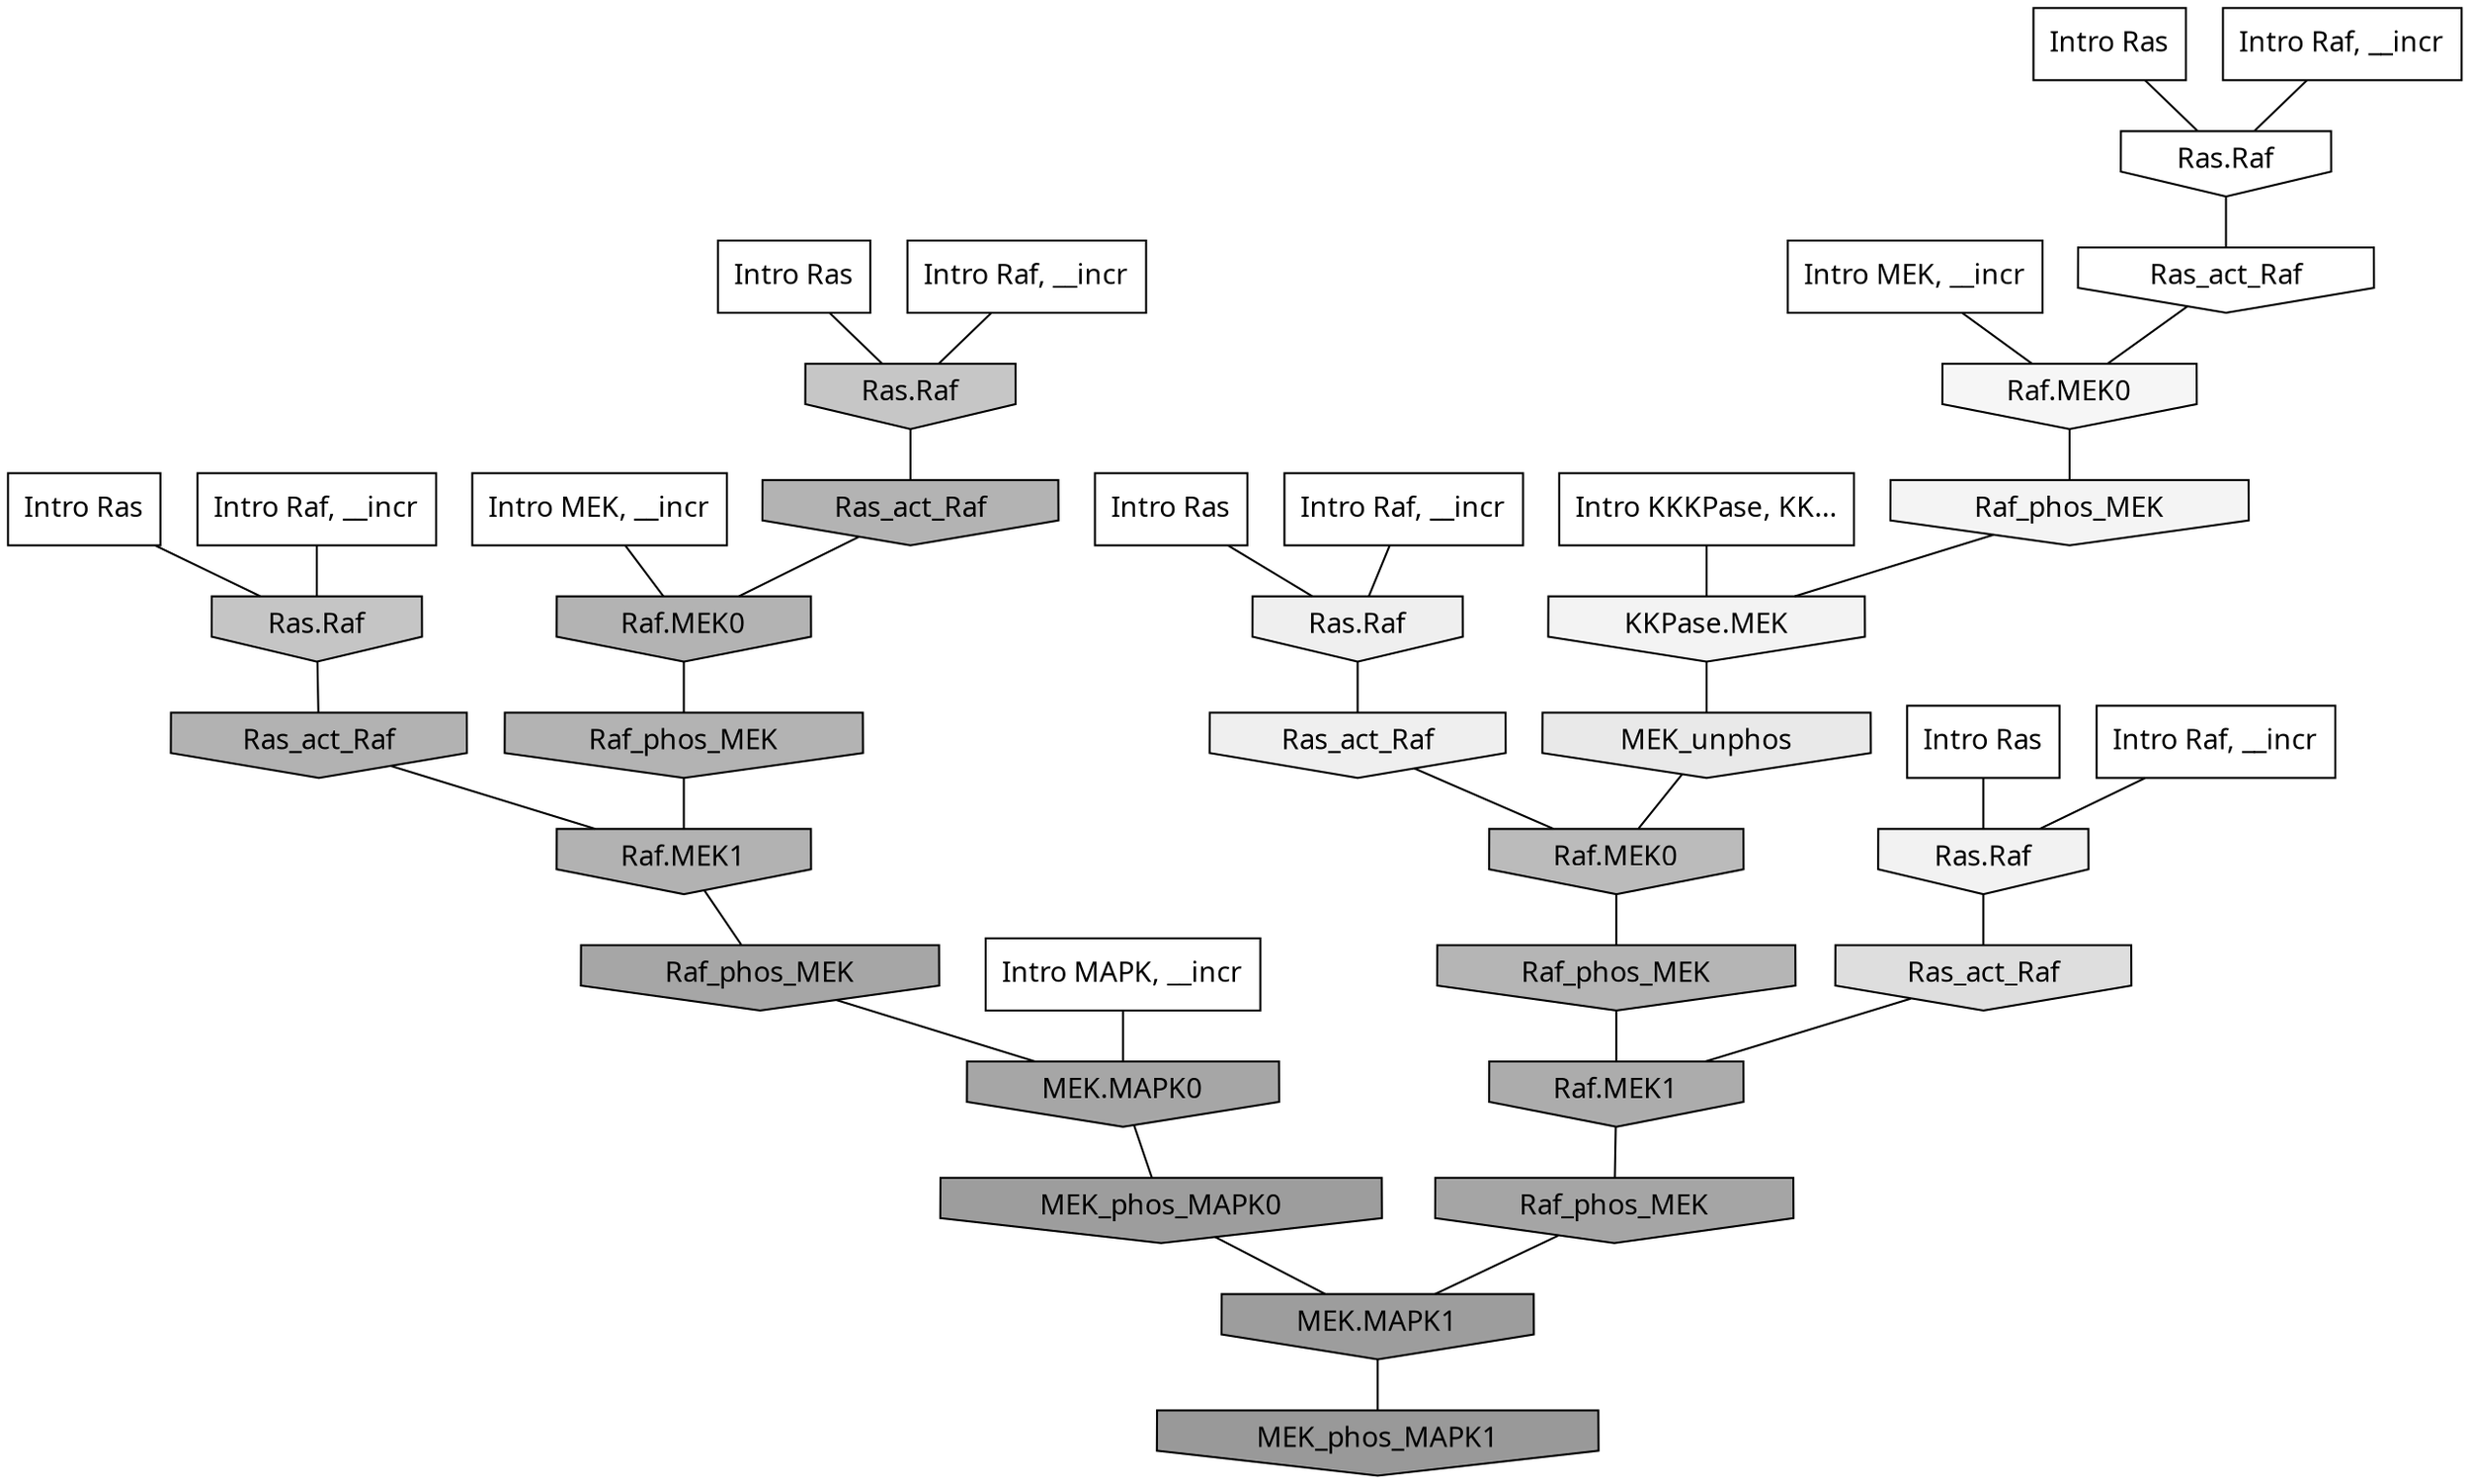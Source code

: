 digraph G{
  rankdir="TB";
  ranksep=0.30;
  node [fontname="CMU Serif"];
  edge [fontname="CMU Serif"];
  
  3 [label="Intro Ras", shape=rectangle, style=filled, fillcolor="0.000 0.000 1.000"]
  
  11 [label="Intro Ras", shape=rectangle, style=filled, fillcolor="0.000 0.000 1.000"]
  
  30 [label="Intro Ras", shape=rectangle, style=filled, fillcolor="0.000 0.000 1.000"]
  
  33 [label="Intro Ras", shape=rectangle, style=filled, fillcolor="0.000 0.000 1.000"]
  
  64 [label="Intro Ras", shape=rectangle, style=filled, fillcolor="0.000 0.000 1.000"]
  
  212 [label="Intro Raf, __incr", shape=rectangle, style=filled, fillcolor="0.000 0.000 1.000"]
  
  722 [label="Intro Raf, __incr", shape=rectangle, style=filled, fillcolor="0.000 0.000 1.000"]
  
  912 [label="Intro Raf, __incr", shape=rectangle, style=filled, fillcolor="0.000 0.000 1.000"]
  
  930 [label="Intro Raf, __incr", shape=rectangle, style=filled, fillcolor="0.000 0.000 1.000"]
  
  980 [label="Intro Raf, __incr", shape=rectangle, style=filled, fillcolor="0.000 0.000 1.000"]
  
  1820 [label="Intro MEK, __incr", shape=rectangle, style=filled, fillcolor="0.000 0.000 1.000"]
  
  2066 [label="Intro MEK, __incr", shape=rectangle, style=filled, fillcolor="0.000 0.000 1.000"]
  
  2491 [label="Intro MAPK, __incr", shape=rectangle, style=filled, fillcolor="0.000 0.000 1.000"]
  
  3102 [label="Intro KKKPase, KK...", shape=rectangle, style=filled, fillcolor="0.000 0.000 1.000"]
  
  3223 [label="Ras.Raf", shape=invhouse, style=filled, fillcolor="0.000 0.000 1.000"]
  
  3324 [label="Ras_act_Raf", shape=invhouse, style=filled, fillcolor="0.000 0.000 0.998"]
  
  3595 [label="Raf.MEK0", shape=invhouse, style=filled, fillcolor="0.000 0.000 0.962"]
  
  3681 [label="Raf_phos_MEK", shape=invhouse, style=filled, fillcolor="0.000 0.000 0.954"]
  
  3684 [label="KKPase.MEK", shape=invhouse, style=filled, fillcolor="0.000 0.000 0.953"]
  
  3779 [label="Ras.Raf", shape=invhouse, style=filled, fillcolor="0.000 0.000 0.946"]
  
  3946 [label="Ras.Raf", shape=invhouse, style=filled, fillcolor="0.000 0.000 0.936"]
  
  3976 [label="Ras_act_Raf", shape=invhouse, style=filled, fillcolor="0.000 0.000 0.935"]
  
  4366 [label="MEK_unphos", shape=invhouse, style=filled, fillcolor="0.000 0.000 0.911"]
  
  5097 [label="Ras_act_Raf", shape=invhouse, style=filled, fillcolor="0.000 0.000 0.870"]
  
  7388 [label="Ras.Raf", shape=invhouse, style=filled, fillcolor="0.000 0.000 0.777"]
  
  7615 [label="Ras.Raf", shape=invhouse, style=filled, fillcolor="0.000 0.000 0.771"]
  
  8993 [label="Raf.MEK0", shape=invhouse, style=filled, fillcolor="0.000 0.000 0.733"]
  
  10247 [label="Raf_phos_MEK", shape=invhouse, style=filled, fillcolor="0.000 0.000 0.708"]
  
  10530 [label="Ras_act_Raf", shape=invhouse, style=filled, fillcolor="0.000 0.000 0.703"]
  
  10540 [label="Raf.MEK0", shape=invhouse, style=filled, fillcolor="0.000 0.000 0.703"]
  
  10624 [label="Raf_phos_MEK", shape=invhouse, style=filled, fillcolor="0.000 0.000 0.701"]
  
  10783 [label="Ras_act_Raf", shape=invhouse, style=filled, fillcolor="0.000 0.000 0.698"]
  
  10786 [label="Raf.MEK1", shape=invhouse, style=filled, fillcolor="0.000 0.000 0.698"]
  
  12230 [label="Raf.MEK1", shape=invhouse, style=filled, fillcolor="0.000 0.000 0.675"]
  
  14016 [label="Raf_phos_MEK", shape=invhouse, style=filled, fillcolor="0.000 0.000 0.650"]
  
  14018 [label="MEK.MAPK0", shape=invhouse, style=filled, fillcolor="0.000 0.000 0.650"]
  
  14253 [label="Raf_phos_MEK", shape=invhouse, style=filled, fillcolor="0.000 0.000 0.647"]
  
  16382 [label="MEK_phos_MAPK0", shape=invhouse, style=filled, fillcolor="0.000 0.000 0.614"]
  
  16383 [label="MEK.MAPK1", shape=invhouse, style=filled, fillcolor="0.000 0.000 0.614"]
  
  16985 [label="MEK_phos_MAPK1", shape=invhouse, style=filled, fillcolor="0.000 0.000 0.600"]
  
  
  16383 -> 16985 [dir=none, color="0.000 0.000 0.000"] 
  16382 -> 16383 [dir=none, color="0.000 0.000 0.000"] 
  14253 -> 16383 [dir=none, color="0.000 0.000 0.000"] 
  14018 -> 16382 [dir=none, color="0.000 0.000 0.000"] 
  14016 -> 14018 [dir=none, color="0.000 0.000 0.000"] 
  12230 -> 14253 [dir=none, color="0.000 0.000 0.000"] 
  10786 -> 14016 [dir=none, color="0.000 0.000 0.000"] 
  10783 -> 10786 [dir=none, color="0.000 0.000 0.000"] 
  10624 -> 10786 [dir=none, color="0.000 0.000 0.000"] 
  10540 -> 10624 [dir=none, color="0.000 0.000 0.000"] 
  10530 -> 10540 [dir=none, color="0.000 0.000 0.000"] 
  10247 -> 12230 [dir=none, color="0.000 0.000 0.000"] 
  8993 -> 10247 [dir=none, color="0.000 0.000 0.000"] 
  7615 -> 10783 [dir=none, color="0.000 0.000 0.000"] 
  7388 -> 10530 [dir=none, color="0.000 0.000 0.000"] 
  5097 -> 12230 [dir=none, color="0.000 0.000 0.000"] 
  4366 -> 8993 [dir=none, color="0.000 0.000 0.000"] 
  3976 -> 8993 [dir=none, color="0.000 0.000 0.000"] 
  3946 -> 3976 [dir=none, color="0.000 0.000 0.000"] 
  3779 -> 5097 [dir=none, color="0.000 0.000 0.000"] 
  3684 -> 4366 [dir=none, color="0.000 0.000 0.000"] 
  3681 -> 3684 [dir=none, color="0.000 0.000 0.000"] 
  3595 -> 3681 [dir=none, color="0.000 0.000 0.000"] 
  3324 -> 3595 [dir=none, color="0.000 0.000 0.000"] 
  3223 -> 3324 [dir=none, color="0.000 0.000 0.000"] 
  3102 -> 3684 [dir=none, color="0.000 0.000 0.000"] 
  2491 -> 14018 [dir=none, color="0.000 0.000 0.000"] 
  2066 -> 10540 [dir=none, color="0.000 0.000 0.000"] 
  1820 -> 3595 [dir=none, color="0.000 0.000 0.000"] 
  980 -> 7615 [dir=none, color="0.000 0.000 0.000"] 
  930 -> 3779 [dir=none, color="0.000 0.000 0.000"] 
  912 -> 7388 [dir=none, color="0.000 0.000 0.000"] 
  722 -> 3946 [dir=none, color="0.000 0.000 0.000"] 
  212 -> 3223 [dir=none, color="0.000 0.000 0.000"] 
  64 -> 7615 [dir=none, color="0.000 0.000 0.000"] 
  33 -> 3779 [dir=none, color="0.000 0.000 0.000"] 
  30 -> 3223 [dir=none, color="0.000 0.000 0.000"] 
  11 -> 7388 [dir=none, color="0.000 0.000 0.000"] 
  3 -> 3946 [dir=none, color="0.000 0.000 0.000"] 
  
  }
